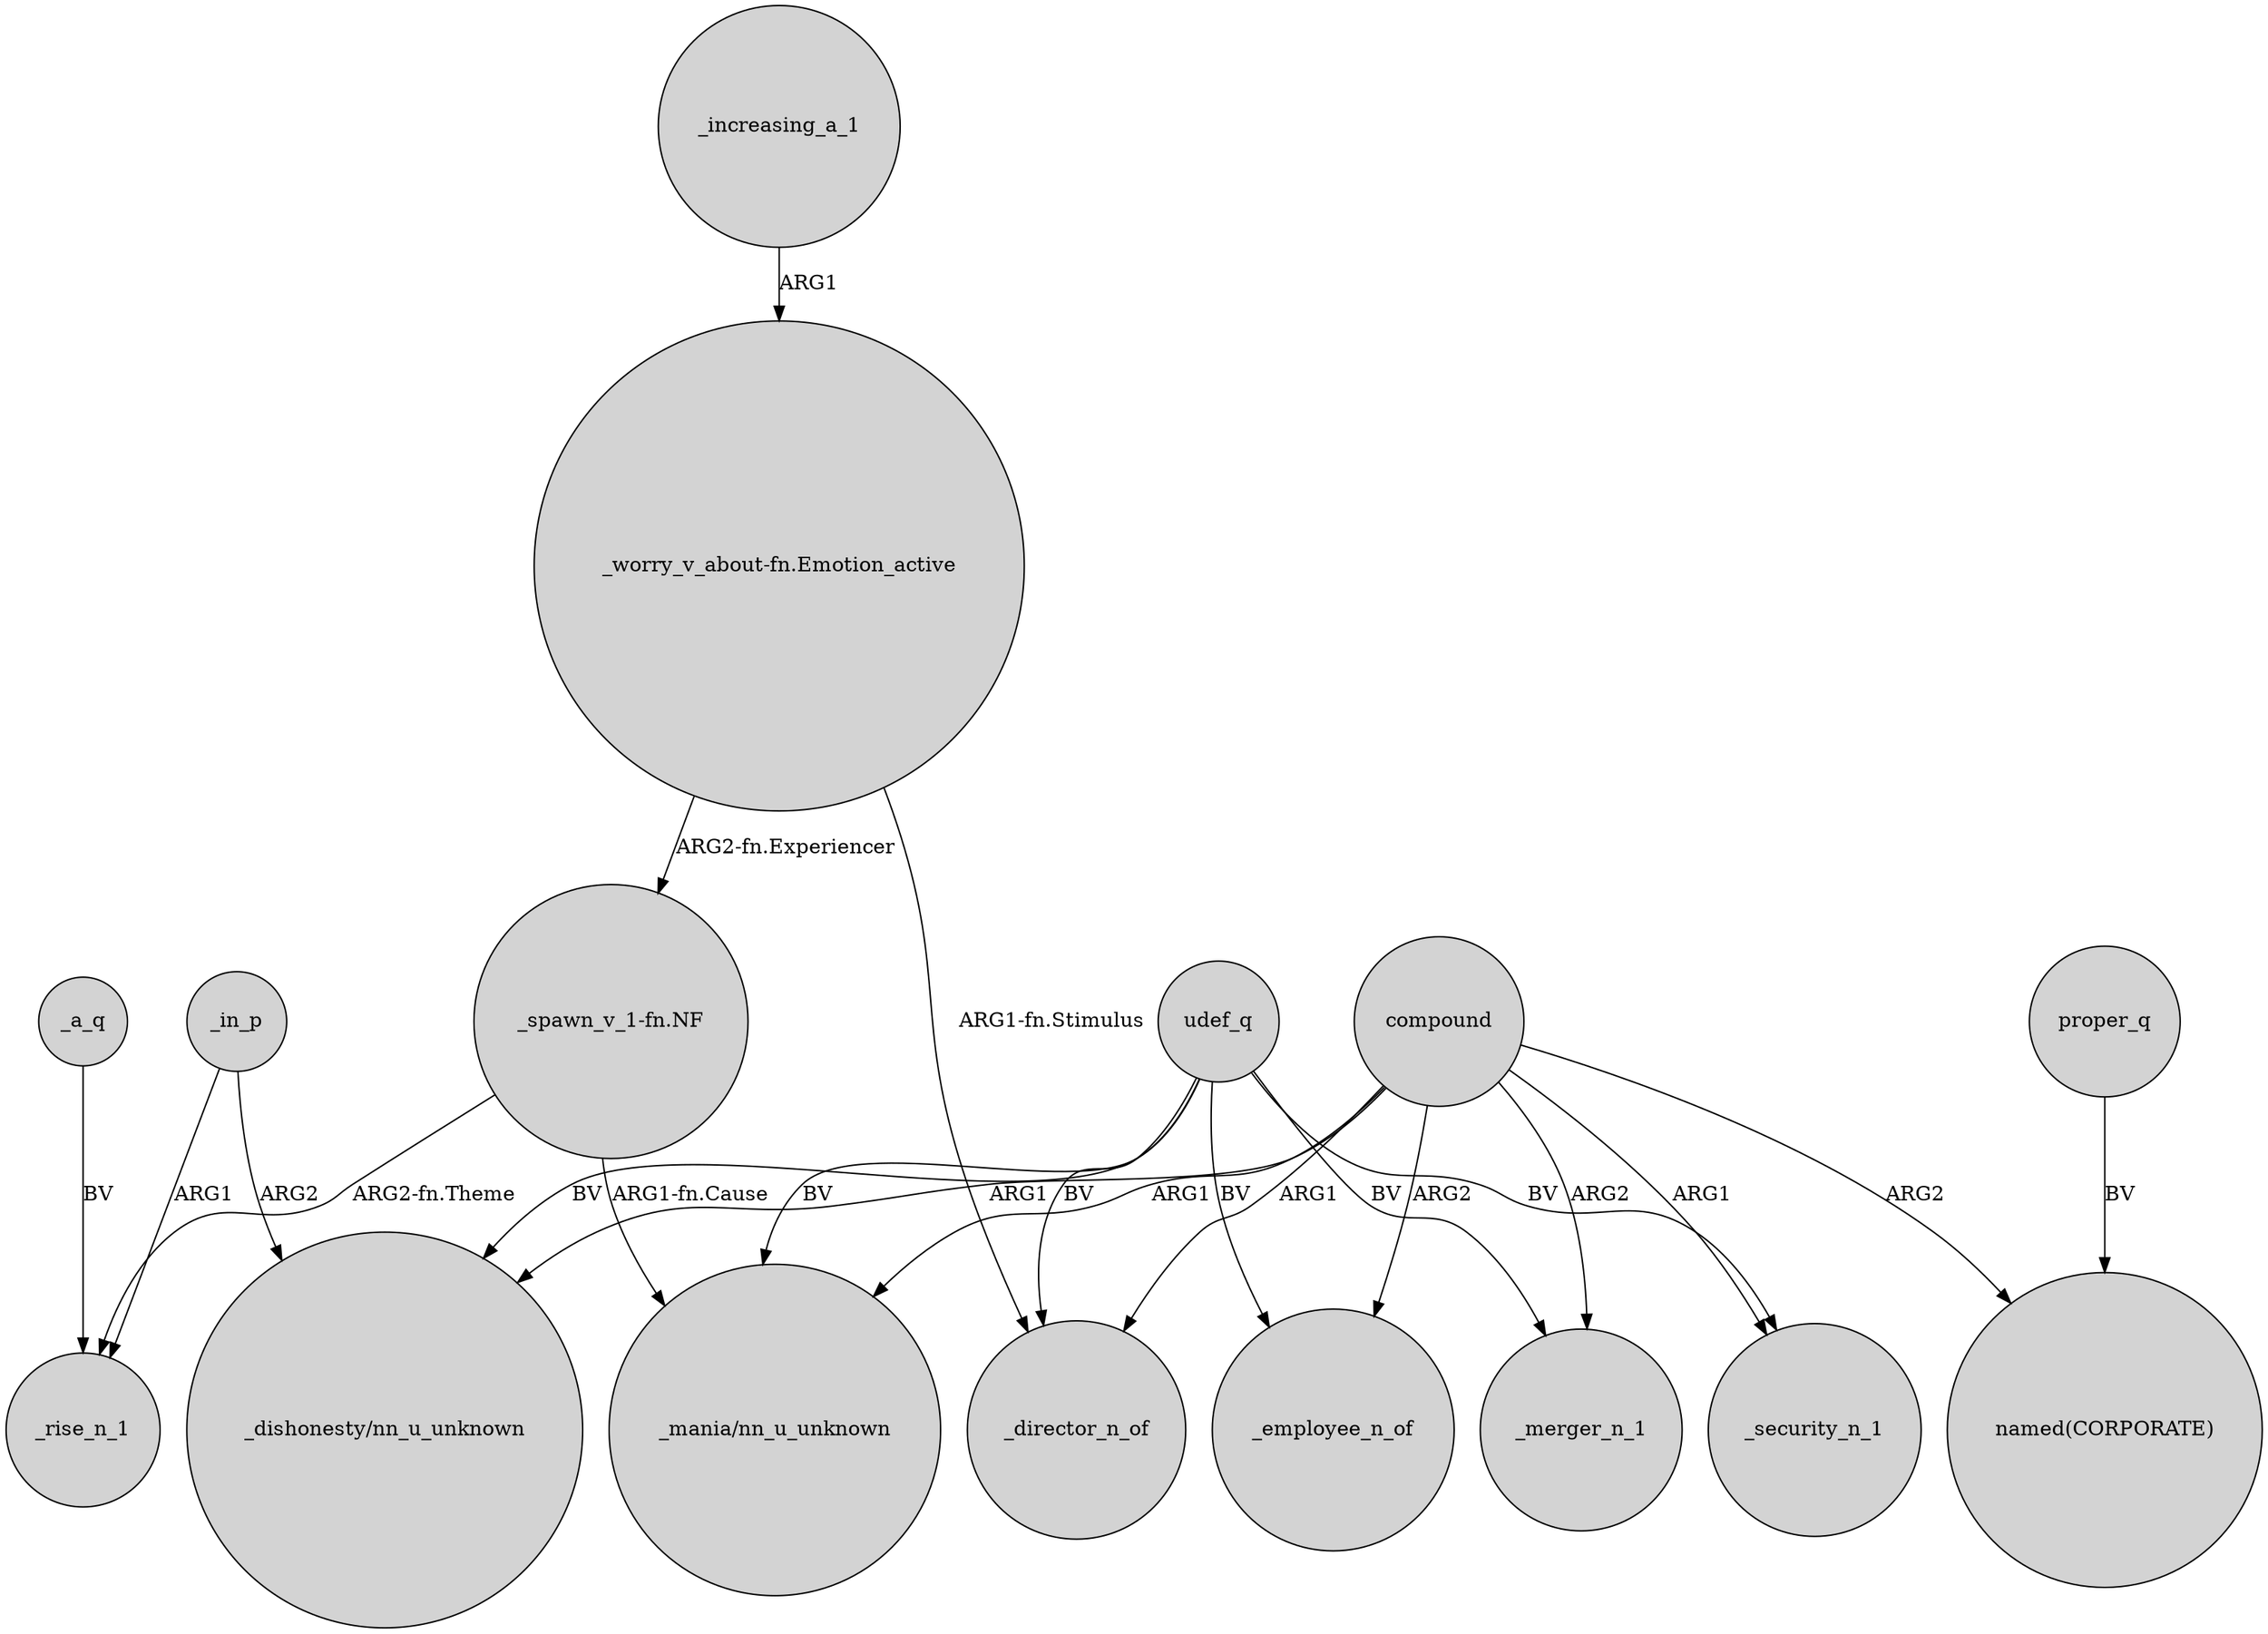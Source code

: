 digraph {
	node [shape=circle style=filled]
	udef_q -> "_dishonesty/nn_u_unknown" [label=BV]
	"_spawn_v_1-fn.NF" -> "_mania/nn_u_unknown" [label="ARG1-fn.Cause"]
	_a_q -> _rise_n_1 [label=BV]
	udef_q -> _employee_n_of [label=BV]
	compound -> _employee_n_of [label=ARG2]
	compound -> "_dishonesty/nn_u_unknown" [label=ARG1]
	_in_p -> "_dishonesty/nn_u_unknown" [label=ARG2]
	compound -> _security_n_1 [label=ARG1]
	_in_p -> _rise_n_1 [label=ARG1]
	_increasing_a_1 -> "_worry_v_about-fn.Emotion_active" [label=ARG1]
	"_spawn_v_1-fn.NF" -> _rise_n_1 [label="ARG2-fn.Theme"]
	"_worry_v_about-fn.Emotion_active" -> _director_n_of [label="ARG1-fn.Stimulus"]
	compound -> _merger_n_1 [label=ARG2]
	compound -> "_mania/nn_u_unknown" [label=ARG1]
	compound -> _director_n_of [label=ARG1]
	proper_q -> "named(CORPORATE)" [label=BV]
	udef_q -> "_mania/nn_u_unknown" [label=BV]
	udef_q -> _merger_n_1 [label=BV]
	udef_q -> _director_n_of [label=BV]
	"_worry_v_about-fn.Emotion_active" -> "_spawn_v_1-fn.NF" [label="ARG2-fn.Experiencer"]
	udef_q -> _security_n_1 [label=BV]
	compound -> "named(CORPORATE)" [label=ARG2]
}
